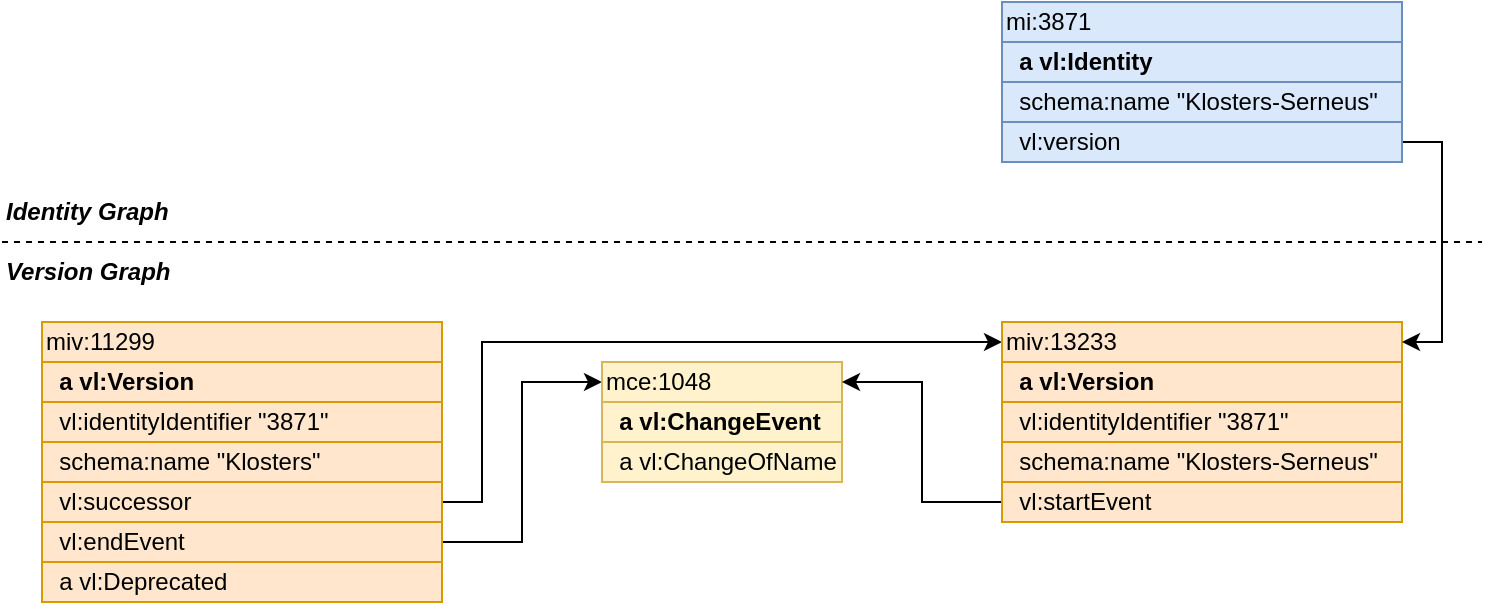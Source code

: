 <mxfile>
    <diagram id="xSjBeCdvLPPuWw6Fli61" name="Seite-1">
        <mxGraphModel dx="998" dy="405" grid="1" gridSize="10" guides="1" tooltips="1" connect="1" arrows="1" fold="1" page="1" pageScale="1" pageWidth="827" pageHeight="1169" math="0" shadow="0">
            <root>
                <mxCell id="0"/>
                <mxCell id="1" parent="0"/>
                <mxCell id="2" value="miv:11299" style="rounded=0;whiteSpace=wrap;html=1;fillColor=#ffe6cc;strokeColor=#d79b00;align=left;fontSize=12;" parent="1" vertex="1">
                    <mxGeometry x="40" y="200" width="200" height="20" as="geometry"/>
                </mxCell>
                <mxCell id="8" value="&lt;div style=&quot;font-size: 12px;&quot;&gt;&lt;b style=&quot;font-size: 12px;&quot;&gt;&amp;nbsp; a vl:Version&lt;/b&gt;&lt;br style=&quot;font-size: 12px;&quot;&gt;&lt;/div&gt;" style="rounded=0;whiteSpace=wrap;html=1;fillColor=#ffe6cc;strokeColor=#d79b00;align=left;fontSize=12;" parent="1" vertex="1">
                    <mxGeometry x="40" y="220" width="200" height="20" as="geometry"/>
                </mxCell>
                <mxCell id="11" style="edgeStyle=orthogonalEdgeStyle;html=1;exitX=1;exitY=0.5;exitDx=0;exitDy=0;entryX=0;entryY=0.5;entryDx=0;entryDy=0;rounded=0;" parent="1" source="9" target="14" edge="1">
                    <mxGeometry relative="1" as="geometry">
                        <mxPoint x="240" y="240" as="targetPoint"/>
                        <Array as="points">
                            <mxPoint x="280" y="310"/>
                            <mxPoint x="280" y="230"/>
                        </Array>
                    </mxGeometry>
                </mxCell>
                <mxCell id="9" value="&lt;div style=&quot;font-size: 12px;&quot; align=&quot;left&quot;&gt;&amp;nbsp; vl:endEvent&lt;/div&gt;" style="rounded=0;whiteSpace=wrap;html=1;fillColor=#ffe6cc;strokeColor=#d79b00;align=left;fontSize=12;" parent="1" vertex="1">
                    <mxGeometry x="40" y="300" width="200" height="20" as="geometry"/>
                </mxCell>
                <mxCell id="12" value="&amp;nbsp; schema:name &quot;Klosters&quot;" style="rounded=0;whiteSpace=wrap;html=1;fillColor=#ffe6cc;strokeColor=#d79b00;align=left;fontSize=12;" parent="1" vertex="1">
                    <mxGeometry x="40" y="260" width="200" height="20" as="geometry"/>
                </mxCell>
                <mxCell id="29" style="edgeStyle=orthogonalEdgeStyle;rounded=0;html=1;exitX=1;exitY=0.5;exitDx=0;exitDy=0;entryX=0;entryY=0.5;entryDx=0;entryDy=0;fontSize=10;" parent="1" source="13" target="17" edge="1">
                    <mxGeometry relative="1" as="geometry">
                        <Array as="points">
                            <mxPoint x="260" y="290"/>
                            <mxPoint x="260" y="210"/>
                        </Array>
                    </mxGeometry>
                </mxCell>
                <mxCell id="13" value="&amp;nbsp; vl:successor" style="rounded=0;whiteSpace=wrap;html=1;fillColor=#ffe6cc;strokeColor=#d79b00;align=left;fontSize=12;" parent="1" vertex="1">
                    <mxGeometry x="40" y="280" width="200" height="20" as="geometry"/>
                </mxCell>
                <mxCell id="14" value="mce:1048" style="rounded=0;whiteSpace=wrap;html=1;fillColor=#fff2cc;strokeColor=#d6b656;align=left;fontSize=12;" parent="1" vertex="1">
                    <mxGeometry x="320" y="220" width="120" height="20" as="geometry"/>
                </mxCell>
                <mxCell id="15" value="&lt;b style=&quot;font-size: 12px;&quot;&gt;&amp;nbsp; a vl:ChangeEvent&lt;/b&gt;" style="rounded=0;whiteSpace=wrap;html=1;fillColor=#fff2cc;strokeColor=#d6b656;align=left;fontSize=12;" parent="1" vertex="1">
                    <mxGeometry x="320" y="240" width="120" height="20" as="geometry"/>
                </mxCell>
                <mxCell id="16" value="&amp;nbsp; a vl:ChangeOfName" style="rounded=0;whiteSpace=wrap;html=1;fillColor=#fff2cc;strokeColor=#d6b656;align=left;fontSize=12;" parent="1" vertex="1">
                    <mxGeometry x="320" y="260" width="120" height="20" as="geometry"/>
                </mxCell>
                <mxCell id="17" value="miv:13233" style="rounded=0;whiteSpace=wrap;html=1;fillColor=#ffe6cc;strokeColor=#d79b00;align=left;fontSize=12;" parent="1" vertex="1">
                    <mxGeometry x="520" y="200" width="200" height="20" as="geometry"/>
                </mxCell>
                <mxCell id="18" value="&lt;div style=&quot;font-size: 12px;&quot;&gt;&lt;b style=&quot;font-size: 12px;&quot;&gt;&amp;nbsp; a vl:Version&lt;/b&gt;&lt;br style=&quot;font-size: 12px;&quot;&gt;&lt;/div&gt;" style="rounded=0;whiteSpace=wrap;html=1;fillColor=#ffe6cc;strokeColor=#d79b00;align=left;fontSize=12;" parent="1" vertex="1">
                    <mxGeometry x="520" y="220" width="200" height="20" as="geometry"/>
                </mxCell>
                <mxCell id="22" style="edgeStyle=orthogonalEdgeStyle;rounded=0;html=1;exitX=0;exitY=0.5;exitDx=0;exitDy=0;entryX=1;entryY=0.5;entryDx=0;entryDy=0;fontSize=10;" parent="1" source="19" target="14" edge="1">
                    <mxGeometry relative="1" as="geometry">
                        <mxPoint x="480" y="230" as="targetPoint"/>
                    </mxGeometry>
                </mxCell>
                <mxCell id="19" value="&lt;div style=&quot;font-size: 12px;&quot; align=&quot;left&quot;&gt;&amp;nbsp; vl:startEvent&lt;/div&gt;" style="rounded=0;whiteSpace=wrap;html=1;fillColor=#ffe6cc;strokeColor=#d79b00;align=left;fontSize=12;" parent="1" vertex="1">
                    <mxGeometry x="520" y="280" width="200" height="20" as="geometry"/>
                </mxCell>
                <mxCell id="20" value="&amp;nbsp; schema:name &quot;Klosters-Serneus&quot;" style="rounded=0;whiteSpace=wrap;html=1;fillColor=#ffe6cc;strokeColor=#d79b00;align=left;fontSize=12;" parent="1" vertex="1">
                    <mxGeometry x="520" y="260" width="200" height="20" as="geometry"/>
                </mxCell>
                <mxCell id="24" value="mi:3871" style="rounded=0;whiteSpace=wrap;html=1;fillColor=#dae8fc;strokeColor=#6c8ebf;align=left;fontSize=12;" parent="1" vertex="1">
                    <mxGeometry x="520" y="40" width="200" height="20" as="geometry"/>
                </mxCell>
                <mxCell id="25" value="&lt;b style=&quot;font-size: 12px;&quot;&gt;&amp;nbsp; a vl:Identity&lt;/b&gt;" style="rounded=0;whiteSpace=wrap;html=1;fillColor=#dae8fc;strokeColor=#6c8ebf;align=left;fontSize=12;" parent="1" vertex="1">
                    <mxGeometry x="520" y="60" width="200" height="20" as="geometry"/>
                </mxCell>
                <mxCell id="26" value="&amp;nbsp; schema:name &quot;Klosters-Serneus&quot;" style="rounded=0;whiteSpace=wrap;html=1;fillColor=#dae8fc;strokeColor=#6c8ebf;align=left;fontSize=12;" parent="1" vertex="1">
                    <mxGeometry x="520" y="80" width="200" height="20" as="geometry"/>
                </mxCell>
                <mxCell id="28" style="edgeStyle=orthogonalEdgeStyle;rounded=0;html=1;exitX=1;exitY=0.5;exitDx=0;exitDy=0;entryX=1;entryY=0.5;entryDx=0;entryDy=0;fontSize=10;" parent="1" source="27" target="17" edge="1">
                    <mxGeometry relative="1" as="geometry">
                        <Array as="points">
                            <mxPoint x="740" y="110"/>
                            <mxPoint x="740" y="210"/>
                        </Array>
                    </mxGeometry>
                </mxCell>
                <mxCell id="27" value="&amp;nbsp; vl:version" style="rounded=0;whiteSpace=wrap;html=1;fillColor=#dae8fc;strokeColor=#6c8ebf;align=left;fontSize=12;" parent="1" vertex="1">
                    <mxGeometry x="520" y="100" width="200" height="20" as="geometry"/>
                </mxCell>
                <mxCell id="30" value="" style="endArrow=none;dashed=1;html=1;" parent="1" edge="1">
                    <mxGeometry width="50" height="50" relative="1" as="geometry">
                        <mxPoint x="20" y="160" as="sourcePoint"/>
                        <mxPoint x="760" y="160" as="targetPoint"/>
                    </mxGeometry>
                </mxCell>
                <mxCell id="31" value="&lt;b&gt;&lt;i&gt;Identity Graph&lt;/i&gt;&lt;/b&gt;" style="text;html=1;strokeColor=none;fillColor=none;align=left;verticalAlign=middle;whiteSpace=wrap;rounded=0;" parent="1" vertex="1">
                    <mxGeometry x="20" y="130" width="100" height="30" as="geometry"/>
                </mxCell>
                <mxCell id="34" value="&lt;b&gt;&lt;i&gt;Version Graph&lt;/i&gt;&lt;/b&gt;" style="text;html=1;strokeColor=none;fillColor=none;align=left;verticalAlign=middle;whiteSpace=wrap;rounded=0;" parent="1" vertex="1">
                    <mxGeometry x="20" y="160" width="100" height="30" as="geometry"/>
                </mxCell>
                <mxCell id="35" value="&amp;nbsp; a vl:Deprecated" style="rounded=0;whiteSpace=wrap;html=1;fillColor=#ffe6cc;strokeColor=#d79b00;align=left;fontSize=12;" parent="1" vertex="1">
                    <mxGeometry x="40" y="320" width="200" height="20" as="geometry"/>
                </mxCell>
                <mxCell id="36" value="&amp;nbsp; vl:identityIdentifier &quot;3871&quot;" style="rounded=0;whiteSpace=wrap;html=1;fillColor=#ffe6cc;strokeColor=#d79b00;align=left;fontSize=12;" parent="1" vertex="1">
                    <mxGeometry x="40" y="240" width="200" height="20" as="geometry"/>
                </mxCell>
                <mxCell id="37" value="&amp;nbsp; vl:identityIdentifier &quot;3871&quot;" style="rounded=0;whiteSpace=wrap;html=1;fillColor=#ffe6cc;strokeColor=#d79b00;align=left;fontSize=12;" parent="1" vertex="1">
                    <mxGeometry x="520" y="240" width="200" height="20" as="geometry"/>
                </mxCell>
            </root>
        </mxGraphModel>
    </diagram>
</mxfile>